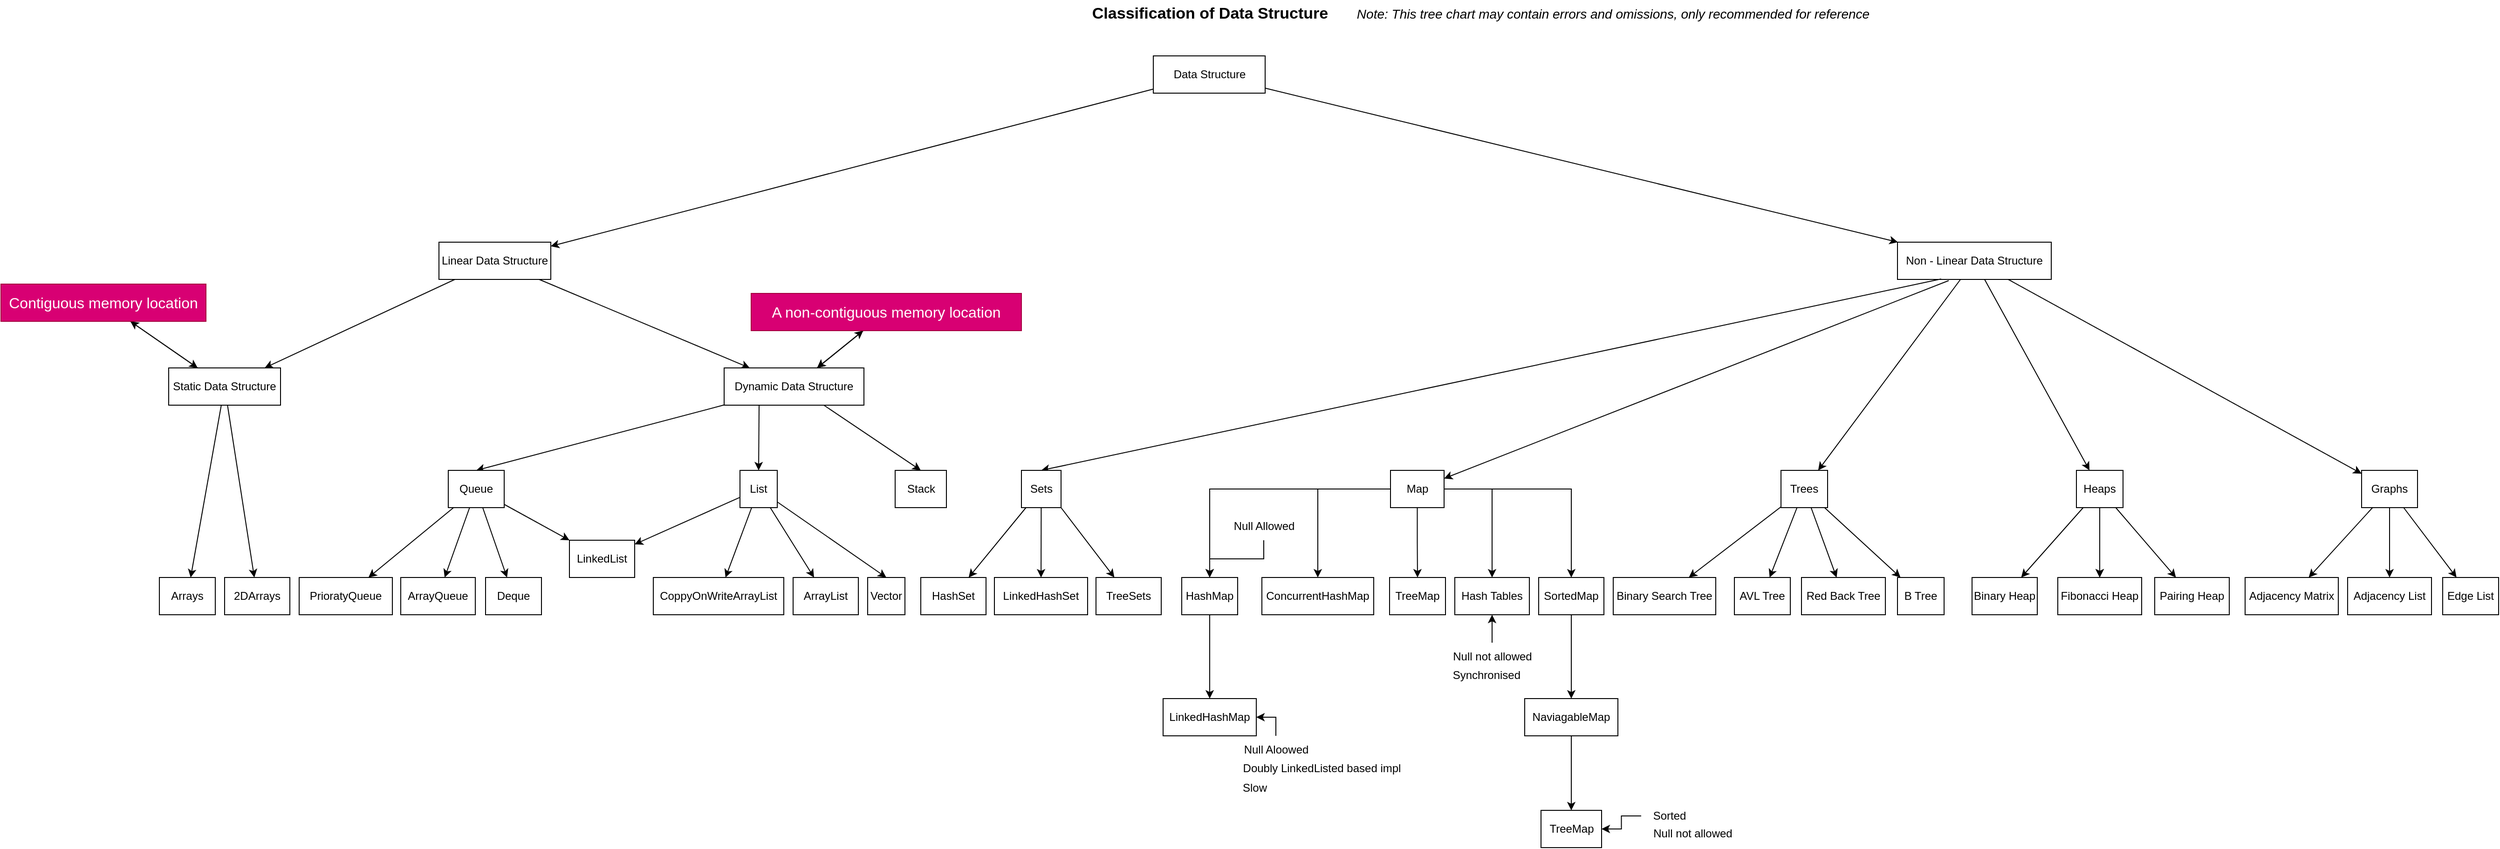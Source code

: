 <mxfile version="20.5.3" type="embed"><diagram id="3LJVibS9Pq_KalHf28YM" name="dataStructures"><mxGraphModel dx="1988" dy="605" grid="1" gridSize="10" guides="1" tooltips="1" connect="1" arrows="1" fold="1" page="1" pageScale="1" pageWidth="850" pageHeight="1100" background="none" math="0" shadow="0"><root><mxCell id="0"/><mxCell id="1" parent="0"/><mxCell id="2" value="Classification of Data Structure" style="text;strokeColor=none;align=center;fillColor=none;html=1;verticalAlign=middle;whiteSpace=wrap;rounded=0;glass=0;fontSize=17;labelBackgroundColor=none;fontStyle=1;" parent="1" vertex="1"><mxGeometry x="714.5" y="170" width="265" height="30" as="geometry"/></mxCell><mxCell id="8" style="edgeStyle=none;html=1;verticalAlign=middle;" parent="1" source="5" target="6" edge="1"><mxGeometry relative="1" as="geometry"/></mxCell><mxCell id="9" style="edgeStyle=none;html=1;verticalAlign=middle;" parent="1" source="5" target="7" edge="1"><mxGeometry relative="1" as="geometry"/></mxCell><mxCell id="5" value="Data Structure" style="whiteSpace=wrap;html=1;verticalAlign=middle;" parent="1" vertex="1"><mxGeometry x="786.5" y="230" width="120" height="40" as="geometry"/></mxCell><mxCell id="14" style="edgeStyle=none;html=1;verticalAlign=middle;" parent="1" source="6" target="10" edge="1"><mxGeometry relative="1" as="geometry"/></mxCell><mxCell id="16" value="" style="edgeStyle=none;html=1;verticalAlign=middle;" parent="1" source="6" target="15" edge="1"><mxGeometry relative="1" as="geometry"/></mxCell><mxCell id="6" value="Linear Data Structure" style="whiteSpace=wrap;html=1;verticalAlign=middle;" parent="1" vertex="1"><mxGeometry x="20" y="430" width="120" height="40" as="geometry"/></mxCell><mxCell id="18" value="" style="edgeStyle=none;html=1;verticalAlign=middle;" parent="1" source="7" target="17" edge="1"><mxGeometry relative="1" as="geometry"/></mxCell><mxCell id="20" value="" style="edgeStyle=none;html=1;verticalAlign=middle;" parent="1" source="7" target="19" edge="1"><mxGeometry relative="1" as="geometry"/></mxCell><mxCell id="64" value="" style="edgeStyle=none;html=1;verticalAlign=middle;" parent="1" source="7" target="63" edge="1"><mxGeometry relative="1" as="geometry"/></mxCell><mxCell id="68" value="" style="edgeStyle=none;html=1;exitX=1;exitY=1;exitDx=0;exitDy=0;verticalAlign=middle;" parent="1" source="53" target="67" edge="1"><mxGeometry relative="1" as="geometry"/></mxCell><mxCell id="77" value="" style="edgeStyle=none;html=1;verticalAlign=middle;exitX=0.333;exitY=1.031;exitDx=0;exitDy=0;exitPerimeter=0;" parent="1" source="7" target="76" edge="1"><mxGeometry relative="1" as="geometry"/></mxCell><mxCell id="7" value="Non - Linear Data Structure" style="whiteSpace=wrap;html=1;verticalAlign=middle;" parent="1" vertex="1"><mxGeometry x="1585" y="430" width="165" height="40" as="geometry"/></mxCell><mxCell id="22" value="" style="edgeStyle=none;html=1;verticalAlign=middle;" parent="1" source="10" target="21" edge="1"><mxGeometry relative="1" as="geometry"/></mxCell><mxCell id="34" value="" style="edgeStyle=none;html=1;verticalAlign=middle;" parent="1" source="10" target="33" edge="1"><mxGeometry relative="1" as="geometry"/></mxCell><mxCell id="73" value="" style="edgeStyle=none;html=1;verticalAlign=middle;" parent="1" source="10" target="72" edge="1"><mxGeometry relative="1" as="geometry"/></mxCell><mxCell id="10" value="Static Data Structure" style="whiteSpace=wrap;html=1;verticalAlign=middle;" parent="1" vertex="1"><mxGeometry x="-270" y="565" width="120" height="40" as="geometry"/></mxCell><mxCell id="24" value="" style="edgeStyle=none;html=1;entryX=0.5;entryY=0;entryDx=0;entryDy=0;verticalAlign=middle;" parent="1" source="15" target="23" edge="1"><mxGeometry relative="1" as="geometry"/></mxCell><mxCell id="26" value="" style="edgeStyle=none;html=1;entryX=0.5;entryY=0;entryDx=0;entryDy=0;exitX=0.713;exitY=1;exitDx=0;exitDy=0;exitPerimeter=0;verticalAlign=middle;" parent="1" source="15" target="25" edge="1"><mxGeometry relative="1" as="geometry"/></mxCell><mxCell id="28" value="" style="edgeStyle=none;html=1;entryX=0.5;entryY=0;entryDx=0;entryDy=0;exitX=0.25;exitY=1;exitDx=0;exitDy=0;verticalAlign=middle;" parent="1" source="15" target="27" edge="1"><mxGeometry relative="1" as="geometry"/></mxCell><mxCell id="30" value="" style="edgeStyle=none;html=1;verticalAlign=middle;" parent="1" source="15" target="29" edge="1"><mxGeometry relative="1" as="geometry"/></mxCell><mxCell id="54" value="" style="edgeStyle=none;html=1;exitX=0.284;exitY=0.988;exitDx=0;exitDy=0;entryX=0.5;entryY=0;entryDx=0;entryDy=0;exitPerimeter=0;verticalAlign=middle;" parent="1" source="7" target="53" edge="1"><mxGeometry relative="1" as="geometry"/></mxCell><mxCell id="15" value="Dynamic Data Structure" style="whiteSpace=wrap;html=1;verticalAlign=middle;" parent="1" vertex="1"><mxGeometry x="326" y="565" width="150" height="40" as="geometry"/></mxCell><mxCell id="88" value="" style="edgeStyle=none;html=1;verticalAlign=middle;" parent="1" source="17" target="87" edge="1"><mxGeometry relative="1" as="geometry"/></mxCell><mxCell id="90" value="" style="edgeStyle=none;html=1;verticalAlign=middle;" parent="1" source="17" target="89" edge="1"><mxGeometry relative="1" as="geometry"/></mxCell><mxCell id="92" value="" style="edgeStyle=none;html=1;verticalAlign=middle;" parent="1" source="17" target="91" edge="1"><mxGeometry relative="1" as="geometry"/></mxCell><mxCell id="94" value="" style="edgeStyle=none;html=1;verticalAlign=middle;" parent="1" source="17" target="93" edge="1"><mxGeometry relative="1" as="geometry"/></mxCell><mxCell id="17" value="Trees" style="whiteSpace=wrap;html=1;verticalAlign=middle;" parent="1" vertex="1"><mxGeometry x="1460" y="675" width="50" height="40" as="geometry"/></mxCell><mxCell id="103" value="" style="edgeStyle=none;html=1;verticalAlign=middle;" parent="1" source="19" target="102" edge="1"><mxGeometry relative="1" as="geometry"/></mxCell><mxCell id="105" value="" style="edgeStyle=none;html=1;verticalAlign=middle;" parent="1" source="19" target="104" edge="1"><mxGeometry relative="1" as="geometry"/></mxCell><mxCell id="107" value="" style="edgeStyle=none;html=1;verticalAlign=middle;" parent="1" source="19" target="106" edge="1"><mxGeometry relative="1" as="geometry"/></mxCell><mxCell id="19" value="Graphs" style="whiteSpace=wrap;html=1;verticalAlign=middle;" parent="1" vertex="1"><mxGeometry x="2083" y="675" width="60" height="40" as="geometry"/></mxCell><mxCell id="21" value="Arrays" style="whiteSpace=wrap;html=1;verticalAlign=middle;" parent="1" vertex="1"><mxGeometry x="-280" y="790" width="60" height="40" as="geometry"/></mxCell><mxCell id="37" value="" style="edgeStyle=none;html=1;entryX=0;entryY=0;entryDx=0;entryDy=0;verticalAlign=middle;" parent="1" source="23" target="49" edge="1"><mxGeometry relative="1" as="geometry"><mxPoint x="-150" y="787.353" as="targetPoint"/></mxGeometry></mxCell><mxCell id="39" value="" style="edgeStyle=none;html=1;verticalAlign=middle;" parent="1" source="23" target="38" edge="1"><mxGeometry relative="1" as="geometry"/></mxCell><mxCell id="46" value="" style="edgeStyle=none;html=1;verticalAlign=middle;" parent="1" source="23" target="45" edge="1"><mxGeometry relative="1" as="geometry"/></mxCell><mxCell id="62" value="" style="edgeStyle=none;html=1;verticalAlign=middle;" parent="1" source="23" target="61" edge="1"><mxGeometry relative="1" as="geometry"/></mxCell><mxCell id="23" value="Queue" style="whiteSpace=wrap;html=1;verticalAlign=middle;" parent="1" vertex="1"><mxGeometry x="30" y="675" width="60" height="40" as="geometry"/></mxCell><mxCell id="25" value="Stack" style="whiteSpace=wrap;html=1;verticalAlign=middle;" parent="1" vertex="1"><mxGeometry x="509.5" y="675" width="55" height="40" as="geometry"/></mxCell><mxCell id="48" value="" style="edgeStyle=none;html=1;verticalAlign=middle;" parent="1" source="27" target="47" edge="1"><mxGeometry relative="1" as="geometry"/></mxCell><mxCell id="50" value="" style="edgeStyle=none;html=1;verticalAlign=middle;" parent="1" source="27" target="49" edge="1"><mxGeometry relative="1" as="geometry"/></mxCell><mxCell id="69" style="edgeStyle=none;html=1;entryX=0.5;entryY=0;entryDx=0;entryDy=0;verticalAlign=middle;" parent="1" source="27" target="51" edge="1"><mxGeometry relative="1" as="geometry"/></mxCell><mxCell id="71" value="" style="edgeStyle=none;html=1;verticalAlign=middle;" parent="1" source="27" target="70" edge="1"><mxGeometry relative="1" as="geometry"/></mxCell><mxCell id="27" value="List" style="whiteSpace=wrap;html=1;verticalAlign=middle;" parent="1" vertex="1"><mxGeometry x="343" y="675" width="40" height="40" as="geometry"/></mxCell><mxCell id="31" value="" style="edgeStyle=none;html=1;verticalAlign=middle;" parent="1" source="29" target="15" edge="1"><mxGeometry relative="1" as="geometry"/></mxCell><mxCell id="32" style="edgeStyle=none;html=1;verticalAlign=middle;" parent="1" source="29" target="15" edge="1"><mxGeometry relative="1" as="geometry"/></mxCell><mxCell id="29" value="A non-contiguous memory location" style="whiteSpace=wrap;html=1;fillColor=#d80073;fontColor=#ffffff;strokeColor=#A50040;fontSize=16;verticalAlign=middle;" parent="1" vertex="1"><mxGeometry x="355" y="485" width="290" height="40" as="geometry"/></mxCell><mxCell id="35" style="edgeStyle=none;html=1;verticalAlign=middle;" parent="1" source="33" target="10" edge="1"><mxGeometry relative="1" as="geometry"/></mxCell><mxCell id="33" value="&lt;span style=&quot;font-size: 16px;&quot;&gt;Contiguous memory location&lt;/span&gt;" style="whiteSpace=wrap;html=1;fillColor=#d80073;fontColor=#ffffff;strokeColor=#A50040;verticalAlign=middle;" parent="1" vertex="1"><mxGeometry x="-450" y="475" width="220" height="40" as="geometry"/></mxCell><mxCell id="38" value="PrioratyQueue" style="whiteSpace=wrap;html=1;verticalAlign=middle;" parent="1" vertex="1"><mxGeometry x="-130" y="790" width="100" height="40" as="geometry"/></mxCell><mxCell id="45" value="ArrayQueue" style="whiteSpace=wrap;html=1;verticalAlign=middle;" parent="1" vertex="1"><mxGeometry x="-21" y="790" width="80" height="40" as="geometry"/></mxCell><mxCell id="47" value="ArrayList" style="whiteSpace=wrap;html=1;verticalAlign=middle;" parent="1" vertex="1"><mxGeometry x="400" y="790" width="70" height="40" as="geometry"/></mxCell><mxCell id="49" value="LinkedList" style="whiteSpace=wrap;html=1;verticalAlign=middle;" parent="1" vertex="1"><mxGeometry x="160" y="750" width="70" height="40" as="geometry"/></mxCell><mxCell id="51" value="Vector" style="whiteSpace=wrap;html=1;verticalAlign=middle;" parent="1" vertex="1"><mxGeometry x="480" y="790" width="40" height="40" as="geometry"/></mxCell><mxCell id="56" value="" style="edgeStyle=none;html=1;verticalAlign=middle;" parent="1" source="53" target="55" edge="1"><mxGeometry relative="1" as="geometry"/></mxCell><mxCell id="60" value="" style="edgeStyle=none;html=1;verticalAlign=middle;" parent="1" source="53" target="59" edge="1"><mxGeometry relative="1" as="geometry"/></mxCell><mxCell id="53" value="Sets" style="whiteSpace=wrap;html=1;verticalAlign=middle;" parent="1" vertex="1"><mxGeometry x="645" y="675" width="42.5" height="40" as="geometry"/></mxCell><mxCell id="55" value="HashSet" style="whiteSpace=wrap;html=1;verticalAlign=middle;" parent="1" vertex="1"><mxGeometry x="537" y="790" width="70" height="40" as="geometry"/></mxCell><mxCell id="59" value="LinkedHashSet" style="whiteSpace=wrap;html=1;verticalAlign=middle;" parent="1" vertex="1"><mxGeometry x="616" y="790" width="100" height="40" as="geometry"/></mxCell><mxCell id="61" value="Deque" style="whiteSpace=wrap;html=1;verticalAlign=middle;" parent="1" vertex="1"><mxGeometry x="70" y="790" width="60" height="40" as="geometry"/></mxCell><mxCell id="96" value="" style="edgeStyle=none;html=1;verticalAlign=middle;" parent="1" source="63" target="95" edge="1"><mxGeometry relative="1" as="geometry"/></mxCell><mxCell id="98" value="" style="edgeStyle=none;html=1;verticalAlign=middle;" parent="1" source="63" target="97" edge="1"><mxGeometry relative="1" as="geometry"/></mxCell><mxCell id="99" value="" style="edgeStyle=none;html=1;verticalAlign=middle;" parent="1" source="63" target="97" edge="1"><mxGeometry relative="1" as="geometry"/></mxCell><mxCell id="101" value="" style="edgeStyle=none;html=1;verticalAlign=middle;" parent="1" source="63" target="100" edge="1"><mxGeometry relative="1" as="geometry"/></mxCell><mxCell id="63" value="Heaps" style="whiteSpace=wrap;html=1;verticalAlign=middle;" parent="1" vertex="1"><mxGeometry x="1777" y="675" width="50" height="40" as="geometry"/></mxCell><mxCell id="65" value="Hash Tables" style="whiteSpace=wrap;html=1;verticalAlign=middle;" parent="1" vertex="1"><mxGeometry x="1110" y="790" width="80" height="40" as="geometry"/></mxCell><mxCell id="67" value="TreeSets" style="whiteSpace=wrap;html=1;verticalAlign=middle;" parent="1" vertex="1"><mxGeometry x="725" y="790" width="70" height="40" as="geometry"/></mxCell><mxCell id="70" value="CoppyOnWriteArrayList" style="whiteSpace=wrap;html=1;verticalAlign=middle;" parent="1" vertex="1"><mxGeometry x="250" y="790" width="140" height="40" as="geometry"/></mxCell><mxCell id="72" value="2DArrays" style="whiteSpace=wrap;html=1;verticalAlign=middle;" parent="1" vertex="1"><mxGeometry x="-210" y="790" width="70" height="40" as="geometry"/></mxCell><mxCell id="82" value="" style="edgeStyle=none;html=1;verticalAlign=middle;exitX=0.5;exitY=1;exitDx=0;exitDy=0;" parent="1" source="78" target="81" edge="1"><mxGeometry relative="1" as="geometry"/></mxCell><mxCell id="111" value="" style="edgeStyle=orthogonalEdgeStyle;rounded=0;orthogonalLoop=1;jettySize=auto;html=1;" parent="1" source="76" target="110" edge="1"><mxGeometry relative="1" as="geometry"/></mxCell><mxCell id="116" style="edgeStyle=orthogonalEdgeStyle;rounded=0;orthogonalLoop=1;jettySize=auto;html=1;" parent="1" source="76" target="78" edge="1"><mxGeometry relative="1" as="geometry"/></mxCell><mxCell id="117" style="edgeStyle=orthogonalEdgeStyle;rounded=0;orthogonalLoop=1;jettySize=auto;html=1;entryX=0.5;entryY=0;entryDx=0;entryDy=0;" parent="1" source="76" target="85" edge="1"><mxGeometry relative="1" as="geometry"/></mxCell><mxCell id="118" style="edgeStyle=orthogonalEdgeStyle;rounded=0;orthogonalLoop=1;jettySize=auto;html=1;" parent="1" source="76" target="83" edge="1"><mxGeometry relative="1" as="geometry"/></mxCell><mxCell id="119" style="edgeStyle=orthogonalEdgeStyle;rounded=0;orthogonalLoop=1;jettySize=auto;html=1;entryX=0.5;entryY=0;entryDx=0;entryDy=0;" parent="1" source="76" target="65" edge="1"><mxGeometry relative="1" as="geometry"/></mxCell><mxCell id="76" value="Map" style="whiteSpace=wrap;html=1;verticalAlign=middle;" parent="1" vertex="1"><mxGeometry x="1041" y="675" width="57.5" height="40" as="geometry"/></mxCell><mxCell id="78" value="HashMap" style="whiteSpace=wrap;html=1;verticalAlign=middle;" parent="1" vertex="1"><mxGeometry x="817" y="790" width="60" height="40" as="geometry"/></mxCell><mxCell id="81" value="LinkedHashMap" style="whiteSpace=wrap;html=1;verticalAlign=middle;" parent="1" vertex="1"><mxGeometry x="797" y="920" width="100" height="40" as="geometry"/></mxCell><mxCell id="83" value="TreeMap" style="whiteSpace=wrap;html=1;verticalAlign=middle;" parent="1" vertex="1"><mxGeometry x="1040" y="790" width="60" height="40" as="geometry"/></mxCell><mxCell id="85" value="ConcurrentHashMap" style="whiteSpace=wrap;html=1;verticalAlign=middle;" parent="1" vertex="1"><mxGeometry x="903" y="790" width="120" height="40" as="geometry"/></mxCell><mxCell id="87" value="Binary Search Tree" style="whiteSpace=wrap;html=1;verticalAlign=middle;" parent="1" vertex="1"><mxGeometry x="1280" y="790" width="110" height="40" as="geometry"/></mxCell><mxCell id="89" value="AVL Tree" style="whiteSpace=wrap;html=1;verticalAlign=middle;" parent="1" vertex="1"><mxGeometry x="1410" y="790" width="60" height="40" as="geometry"/></mxCell><mxCell id="91" value="Red Back Tree" style="whiteSpace=wrap;html=1;verticalAlign=middle;" parent="1" vertex="1"><mxGeometry x="1482" y="790" width="90" height="40" as="geometry"/></mxCell><mxCell id="93" value="B Tree" style="whiteSpace=wrap;html=1;verticalAlign=middle;" parent="1" vertex="1"><mxGeometry x="1585" y="790" width="50" height="40" as="geometry"/></mxCell><mxCell id="95" value="Binary Heap" style="whiteSpace=wrap;html=1;verticalAlign=middle;" parent="1" vertex="1"><mxGeometry x="1665" y="790" width="70" height="40" as="geometry"/></mxCell><mxCell id="97" value="Fibonacci Heap" style="whiteSpace=wrap;html=1;verticalAlign=middle;" parent="1" vertex="1"><mxGeometry x="1757" y="790" width="90" height="40" as="geometry"/></mxCell><mxCell id="100" value="Pairing Heap" style="whiteSpace=wrap;html=1;verticalAlign=middle;" parent="1" vertex="1"><mxGeometry x="1861" y="790" width="80" height="40" as="geometry"/></mxCell><mxCell id="102" value="Adjacency Matrix" style="whiteSpace=wrap;html=1;verticalAlign=middle;" parent="1" vertex="1"><mxGeometry x="1958" y="790" width="100" height="40" as="geometry"/></mxCell><mxCell id="104" value="Adjacency List" style="whiteSpace=wrap;html=1;verticalAlign=middle;" parent="1" vertex="1"><mxGeometry x="2068" y="790" width="90" height="40" as="geometry"/></mxCell><mxCell id="106" value="Edge List" style="whiteSpace=wrap;html=1;verticalAlign=middle;" parent="1" vertex="1"><mxGeometry x="2170" y="790" width="60" height="40" as="geometry"/></mxCell><mxCell id="108" value="&lt;i style=&quot;font-size: 14px;&quot;&gt;Note: This tree chart may contain errors and omissions, only recommended for reference&lt;/i&gt;" style="text;html=1;strokeColor=none;fillColor=none;align=center;verticalAlign=middle;whiteSpace=wrap;rounded=0;fontSize=14;" parent="1" vertex="1"><mxGeometry x="979.5" y="170" width="600" height="30" as="geometry"/></mxCell><mxCell id="113" value="" style="edgeStyle=orthogonalEdgeStyle;rounded=0;orthogonalLoop=1;jettySize=auto;html=1;" parent="1" source="110" target="112" edge="1"><mxGeometry relative="1" as="geometry"/></mxCell><mxCell id="110" value="SortedMap" style="whiteSpace=wrap;html=1;verticalAlign=middle;" parent="1" vertex="1"><mxGeometry x="1200" y="790" width="70" height="40" as="geometry"/></mxCell><mxCell id="115" value="" style="edgeStyle=orthogonalEdgeStyle;rounded=0;orthogonalLoop=1;jettySize=auto;html=1;" parent="1" source="112" target="114" edge="1"><mxGeometry relative="1" as="geometry"/></mxCell><mxCell id="112" value="NaviagableMap" style="whiteSpace=wrap;html=1;verticalAlign=middle;" parent="1" vertex="1"><mxGeometry x="1185" y="920" width="100" height="40" as="geometry"/></mxCell><mxCell id="114" value="TreeMap" style="whiteSpace=wrap;html=1;verticalAlign=middle;" parent="1" vertex="1"><mxGeometry x="1202.5" y="1040" width="65" height="40" as="geometry"/></mxCell><mxCell id="123" style="edgeStyle=orthogonalEdgeStyle;rounded=0;orthogonalLoop=1;jettySize=auto;html=1;" edge="1" parent="1" source="120" target="78"><mxGeometry relative="1" as="geometry"/></mxCell><mxCell id="120" value="Null Allowed" style="text;html=1;align=center;verticalAlign=middle;resizable=0;points=[];autosize=1;strokeColor=none;fillColor=none;" vertex="1" parent="1"><mxGeometry x="860" y="720" width="90" height="30" as="geometry"/></mxCell><mxCell id="122" style="edgeStyle=orthogonalEdgeStyle;rounded=0;orthogonalLoop=1;jettySize=auto;html=1;" edge="1" parent="1" source="121" target="65"><mxGeometry relative="1" as="geometry"/></mxCell><mxCell id="121" value="Null not allowed" style="text;html=1;align=center;verticalAlign=middle;resizable=0;points=[];autosize=1;strokeColor=none;fillColor=none;" vertex="1" parent="1"><mxGeometry x="1095" y="860" width="110" height="30" as="geometry"/></mxCell><mxCell id="134" style="edgeStyle=orthogonalEdgeStyle;rounded=0;orthogonalLoop=1;jettySize=auto;html=1;entryX=1;entryY=0.5;entryDx=0;entryDy=0;" edge="1" parent="1" source="124" target="81"><mxGeometry relative="1" as="geometry"/></mxCell><mxCell id="124" value="Null Aloowed" style="text;html=1;align=center;verticalAlign=middle;resizable=0;points=[];autosize=1;strokeColor=none;fillColor=none;" vertex="1" parent="1"><mxGeometry x="873" y="960" width="90" height="30" as="geometry"/></mxCell><mxCell id="125" value="Doubly LinkedListed based impl" style="text;html=1;align=center;verticalAlign=middle;resizable=0;points=[];autosize=1;strokeColor=none;fillColor=none;" vertex="1" parent="1"><mxGeometry x="872" y="980" width="190" height="30" as="geometry"/></mxCell><mxCell id="126" value="Slow" style="text;html=1;align=center;verticalAlign=middle;resizable=0;points=[];autosize=1;strokeColor=none;fillColor=none;" vertex="1" parent="1"><mxGeometry x="870" y="1001" width="50" height="30" as="geometry"/></mxCell><mxCell id="128" value="&amp;nbsp;Synchronised" style="text;html=1;align=center;verticalAlign=middle;resizable=0;points=[];autosize=1;strokeColor=none;fillColor=none;" vertex="1" parent="1"><mxGeometry x="1092" y="880" width="100" height="30" as="geometry"/></mxCell><mxCell id="132" style="edgeStyle=orthogonalEdgeStyle;rounded=0;orthogonalLoop=1;jettySize=auto;html=1;" edge="1" parent="1" source="129" target="114"><mxGeometry relative="1" as="geometry"/></mxCell><mxCell id="129" value="Sorted" style="text;html=1;align=center;verticalAlign=middle;resizable=0;points=[];autosize=1;strokeColor=none;fillColor=none;" vertex="1" parent="1"><mxGeometry x="1310" y="1031" width="60" height="30" as="geometry"/></mxCell><mxCell id="130" value="Null not allowed" style="text;html=1;align=center;verticalAlign=middle;resizable=0;points=[];autosize=1;strokeColor=none;fillColor=none;" vertex="1" parent="1"><mxGeometry x="1310" y="1050" width="110" height="30" as="geometry"/></mxCell></root></mxGraphModel></diagram></mxfile>